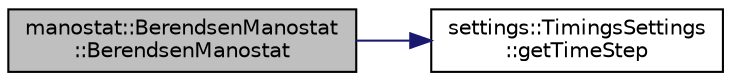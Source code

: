 digraph "manostat::BerendsenManostat::BerendsenManostat"
{
 // LATEX_PDF_SIZE
  edge [fontname="Helvetica",fontsize="10",labelfontname="Helvetica",labelfontsize="10"];
  node [fontname="Helvetica",fontsize="10",shape=record];
  rankdir="LR";
  Node1 [label="manostat::BerendsenManostat\l::BerendsenManostat",height=0.2,width=0.4,color="black", fillcolor="grey75", style="filled", fontcolor="black",tooltip="Construct a new Berendsen Manostat:: Berendsen Manostat object."];
  Node1 -> Node2 [color="midnightblue",fontsize="10",style="solid",fontname="Helvetica"];
  Node2 [label="settings::TimingsSettings\l::getTimeStep",height=0.2,width=0.4,color="black", fillcolor="white", style="filled",URL="$classsettings_1_1TimingsSettings.html#ad1e01977b94d5b5d90d2b2f4ea8e2532",tooltip=" "];
}
